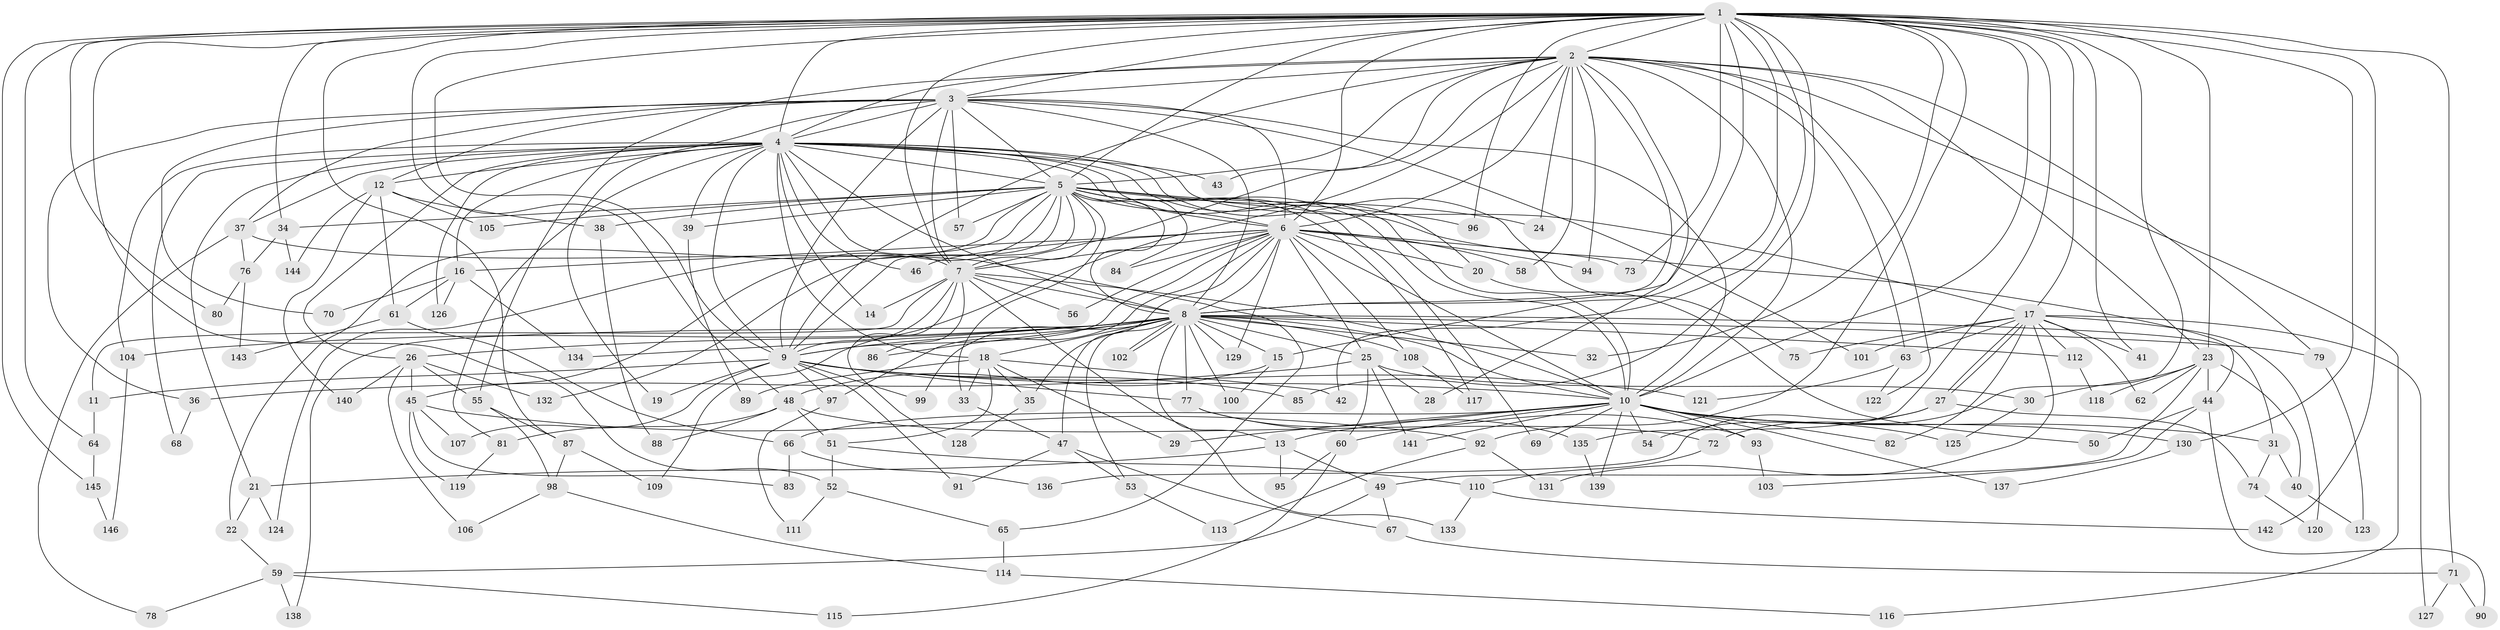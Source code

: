 // coarse degree distribution, {39: 0.008771929824561403, 25: 0.008771929824561403, 22: 0.008771929824561403, 23: 0.008771929824561403, 18: 0.008771929824561403, 19: 0.008771929824561403, 26: 0.008771929824561403, 2: 0.5, 7: 0.02631578947368421, 5: 0.07894736842105263, 4: 0.11403508771929824, 8: 0.02631578947368421, 14: 0.008771929824561403, 3: 0.16666666666666666, 9: 0.008771929824561403, 6: 0.008771929824561403}
// Generated by graph-tools (version 1.1) at 2025/23/03/03/25 07:23:36]
// undirected, 146 vertices, 317 edges
graph export_dot {
graph [start="1"]
  node [color=gray90,style=filled];
  1;
  2;
  3;
  4;
  5;
  6;
  7;
  8;
  9;
  10;
  11;
  12;
  13;
  14;
  15;
  16;
  17;
  18;
  19;
  20;
  21;
  22;
  23;
  24;
  25;
  26;
  27;
  28;
  29;
  30;
  31;
  32;
  33;
  34;
  35;
  36;
  37;
  38;
  39;
  40;
  41;
  42;
  43;
  44;
  45;
  46;
  47;
  48;
  49;
  50;
  51;
  52;
  53;
  54;
  55;
  56;
  57;
  58;
  59;
  60;
  61;
  62;
  63;
  64;
  65;
  66;
  67;
  68;
  69;
  70;
  71;
  72;
  73;
  74;
  75;
  76;
  77;
  78;
  79;
  80;
  81;
  82;
  83;
  84;
  85;
  86;
  87;
  88;
  89;
  90;
  91;
  92;
  93;
  94;
  95;
  96;
  97;
  98;
  99;
  100;
  101;
  102;
  103;
  104;
  105;
  106;
  107;
  108;
  109;
  110;
  111;
  112;
  113;
  114;
  115;
  116;
  117;
  118;
  119;
  120;
  121;
  122;
  123;
  124;
  125;
  126;
  127;
  128;
  129;
  130;
  131;
  132;
  133;
  134;
  135;
  136;
  137;
  138;
  139;
  140;
  141;
  142;
  143;
  144;
  145;
  146;
  1 -- 2;
  1 -- 3;
  1 -- 4;
  1 -- 5;
  1 -- 6;
  1 -- 7;
  1 -- 8;
  1 -- 9;
  1 -- 10;
  1 -- 15;
  1 -- 17;
  1 -- 23;
  1 -- 32;
  1 -- 34;
  1 -- 41;
  1 -- 42;
  1 -- 48;
  1 -- 52;
  1 -- 64;
  1 -- 71;
  1 -- 72;
  1 -- 73;
  1 -- 80;
  1 -- 85;
  1 -- 87;
  1 -- 92;
  1 -- 96;
  1 -- 130;
  1 -- 135;
  1 -- 142;
  1 -- 145;
  2 -- 3;
  2 -- 4;
  2 -- 5;
  2 -- 6;
  2 -- 7;
  2 -- 8;
  2 -- 9;
  2 -- 10;
  2 -- 23;
  2 -- 24;
  2 -- 28;
  2 -- 43;
  2 -- 55;
  2 -- 58;
  2 -- 63;
  2 -- 79;
  2 -- 94;
  2 -- 109;
  2 -- 116;
  2 -- 122;
  3 -- 4;
  3 -- 5;
  3 -- 6;
  3 -- 7;
  3 -- 8;
  3 -- 9;
  3 -- 10;
  3 -- 12;
  3 -- 19;
  3 -- 36;
  3 -- 37;
  3 -- 57;
  3 -- 70;
  3 -- 101;
  4 -- 5;
  4 -- 6;
  4 -- 7;
  4 -- 8;
  4 -- 9;
  4 -- 10;
  4 -- 12;
  4 -- 14;
  4 -- 16;
  4 -- 17;
  4 -- 18;
  4 -- 20;
  4 -- 21;
  4 -- 26;
  4 -- 37;
  4 -- 39;
  4 -- 43;
  4 -- 46;
  4 -- 68;
  4 -- 75;
  4 -- 81;
  4 -- 104;
  4 -- 126;
  5 -- 6;
  5 -- 7;
  5 -- 8;
  5 -- 9;
  5 -- 10;
  5 -- 22;
  5 -- 24;
  5 -- 33;
  5 -- 34;
  5 -- 38;
  5 -- 39;
  5 -- 44;
  5 -- 45;
  5 -- 57;
  5 -- 69;
  5 -- 84;
  5 -- 96;
  5 -- 105;
  5 -- 117;
  5 -- 124;
  5 -- 132;
  6 -- 7;
  6 -- 8;
  6 -- 9;
  6 -- 10;
  6 -- 16;
  6 -- 20;
  6 -- 25;
  6 -- 46;
  6 -- 47;
  6 -- 56;
  6 -- 58;
  6 -- 73;
  6 -- 84;
  6 -- 94;
  6 -- 97;
  6 -- 108;
  6 -- 129;
  7 -- 8;
  7 -- 9;
  7 -- 10;
  7 -- 11;
  7 -- 14;
  7 -- 56;
  7 -- 86;
  7 -- 128;
  7 -- 133;
  8 -- 9;
  8 -- 10;
  8 -- 13;
  8 -- 15;
  8 -- 18;
  8 -- 25;
  8 -- 26;
  8 -- 31;
  8 -- 32;
  8 -- 35;
  8 -- 53;
  8 -- 77;
  8 -- 79;
  8 -- 86;
  8 -- 99;
  8 -- 100;
  8 -- 102;
  8 -- 102;
  8 -- 104;
  8 -- 108;
  8 -- 112;
  8 -- 129;
  8 -- 134;
  8 -- 138;
  9 -- 10;
  9 -- 11;
  9 -- 19;
  9 -- 77;
  9 -- 85;
  9 -- 91;
  9 -- 97;
  9 -- 99;
  9 -- 107;
  9 -- 121;
  10 -- 13;
  10 -- 29;
  10 -- 31;
  10 -- 54;
  10 -- 60;
  10 -- 66;
  10 -- 69;
  10 -- 82;
  10 -- 93;
  10 -- 125;
  10 -- 130;
  10 -- 137;
  10 -- 139;
  10 -- 141;
  11 -- 64;
  12 -- 38;
  12 -- 61;
  12 -- 105;
  12 -- 140;
  12 -- 144;
  13 -- 21;
  13 -- 49;
  13 -- 95;
  15 -- 48;
  15 -- 100;
  16 -- 61;
  16 -- 70;
  16 -- 126;
  16 -- 134;
  17 -- 27;
  17 -- 27;
  17 -- 41;
  17 -- 62;
  17 -- 63;
  17 -- 75;
  17 -- 82;
  17 -- 101;
  17 -- 112;
  17 -- 120;
  17 -- 127;
  17 -- 131;
  18 -- 29;
  18 -- 33;
  18 -- 35;
  18 -- 42;
  18 -- 51;
  18 -- 89;
  20 -- 50;
  21 -- 22;
  21 -- 124;
  22 -- 59;
  23 -- 30;
  23 -- 40;
  23 -- 44;
  23 -- 49;
  23 -- 62;
  23 -- 118;
  25 -- 28;
  25 -- 30;
  25 -- 36;
  25 -- 60;
  25 -- 141;
  26 -- 45;
  26 -- 55;
  26 -- 106;
  26 -- 132;
  26 -- 140;
  27 -- 54;
  27 -- 74;
  27 -- 136;
  30 -- 125;
  31 -- 40;
  31 -- 74;
  33 -- 47;
  34 -- 76;
  34 -- 144;
  35 -- 128;
  36 -- 68;
  37 -- 65;
  37 -- 76;
  37 -- 78;
  38 -- 88;
  39 -- 89;
  40 -- 123;
  44 -- 50;
  44 -- 90;
  44 -- 103;
  45 -- 83;
  45 -- 92;
  45 -- 107;
  45 -- 119;
  47 -- 53;
  47 -- 67;
  47 -- 91;
  48 -- 51;
  48 -- 72;
  48 -- 81;
  48 -- 88;
  49 -- 59;
  49 -- 67;
  51 -- 52;
  51 -- 110;
  52 -- 65;
  52 -- 111;
  53 -- 113;
  55 -- 87;
  55 -- 98;
  59 -- 78;
  59 -- 115;
  59 -- 138;
  60 -- 95;
  60 -- 115;
  61 -- 66;
  61 -- 143;
  63 -- 121;
  63 -- 122;
  64 -- 145;
  65 -- 114;
  66 -- 83;
  66 -- 136;
  67 -- 71;
  71 -- 90;
  71 -- 127;
  72 -- 110;
  74 -- 120;
  76 -- 80;
  76 -- 143;
  77 -- 93;
  77 -- 135;
  79 -- 123;
  81 -- 119;
  87 -- 98;
  87 -- 109;
  92 -- 113;
  92 -- 131;
  93 -- 103;
  97 -- 111;
  98 -- 106;
  98 -- 114;
  104 -- 146;
  108 -- 117;
  110 -- 133;
  110 -- 142;
  112 -- 118;
  114 -- 116;
  130 -- 137;
  135 -- 139;
  145 -- 146;
}
